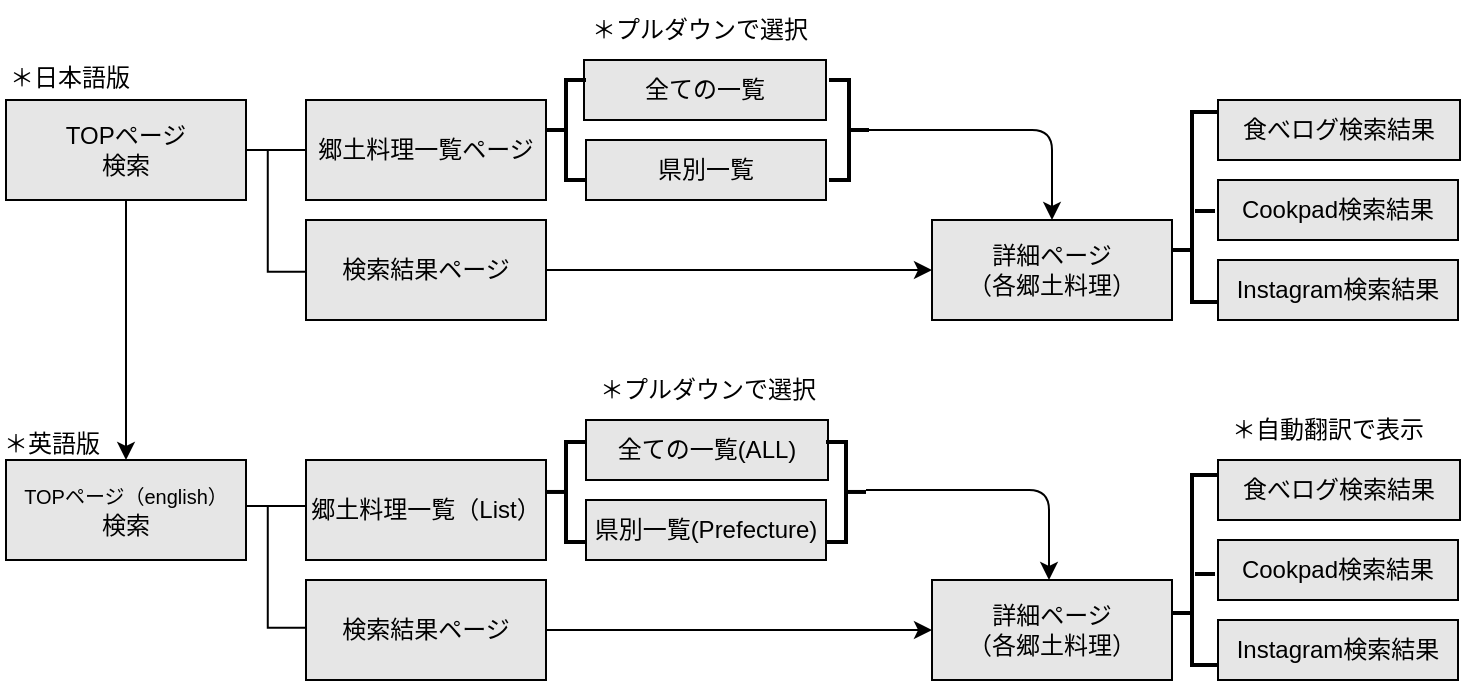 <mxfile>
    <diagram id="snD6XElMWXht5MhWhd8v" name="ページ1">
        <mxGraphModel dx="563" dy="541" grid="1" gridSize="10" guides="1" tooltips="1" connect="1" arrows="1" fold="1" page="1" pageScale="1" pageWidth="1169" pageHeight="827" background="#FFFFFF" math="0" shadow="0">
            <root>
                <mxCell id="0"/>
                <mxCell id="1" parent="0"/>
                <mxCell id="25" style="edgeStyle=none;html=1;fontSize=12;strokeColor=#000000;" parent="1" source="2" target="4" edge="1">
                    <mxGeometry relative="1" as="geometry"/>
                </mxCell>
                <mxCell id="2" value="&lt;font color=&quot;#000000&quot;&gt;TOPページ&lt;br&gt;検索&lt;/font&gt;" style="rounded=0;whiteSpace=wrap;html=1;fillColor=#E6E6E6;strokeColor=#000000;" parent="1" vertex="1">
                    <mxGeometry x="10" y="150" width="120" height="50" as="geometry"/>
                </mxCell>
                <mxCell id="3" value="&lt;font color=&quot;#000000&quot;&gt;郷土料理一覧ページ&lt;/font&gt;" style="rounded=0;whiteSpace=wrap;html=1;fillColor=#E6E6E6;strokeColor=#000000;" parent="1" vertex="1">
                    <mxGeometry x="160" y="150" width="120" height="50" as="geometry"/>
                </mxCell>
                <mxCell id="4" value="&lt;font color=&quot;#000000&quot; style=&quot;&quot;&gt;&lt;span style=&quot;font-size: 10px;&quot;&gt;TOPページ（english）&lt;/span&gt;&lt;br&gt;&lt;font style=&quot;font-size: 12px;&quot;&gt;検索&lt;/font&gt;&lt;/font&gt;" style="rounded=0;whiteSpace=wrap;html=1;fillColor=#E6E6E6;strokeColor=#000000;" parent="1" vertex="1">
                    <mxGeometry x="10" y="330" width="120" height="50" as="geometry"/>
                </mxCell>
                <mxCell id="5" value="&lt;font color=&quot;#000000&quot;&gt;郷土料理一覧（List）&lt;/font&gt;" style="rounded=0;whiteSpace=wrap;html=1;fillColor=#E6E6E6;strokeColor=#000000;" parent="1" vertex="1">
                    <mxGeometry x="160" y="330" width="120" height="50" as="geometry"/>
                </mxCell>
                <mxCell id="45" style="edgeStyle=none;html=1;entryX=0;entryY=0.5;entryDx=0;entryDy=0;fontSize=12;strokeColor=#000000;" parent="1" source="6" target="11" edge="1">
                    <mxGeometry relative="1" as="geometry"/>
                </mxCell>
                <mxCell id="6" value="&lt;font color=&quot;#000000&quot;&gt;検索結果ページ&lt;/font&gt;" style="rounded=0;whiteSpace=wrap;html=1;fillColor=#E6E6E6;strokeColor=#000000;" parent="1" vertex="1">
                    <mxGeometry x="160" y="210" width="120" height="50" as="geometry"/>
                </mxCell>
                <mxCell id="50" style="edgeStyle=none;html=1;entryX=0;entryY=0.5;entryDx=0;entryDy=0;fontSize=12;strokeColor=#000000;" parent="1" source="7" target="17" edge="1">
                    <mxGeometry relative="1" as="geometry"/>
                </mxCell>
                <mxCell id="7" value="&lt;font color=&quot;#000000&quot;&gt;検索結果ページ&lt;/font&gt;" style="rounded=0;whiteSpace=wrap;html=1;fillColor=#E6E6E6;strokeColor=#000000;" parent="1" vertex="1">
                    <mxGeometry x="160" y="390" width="120" height="50" as="geometry"/>
                </mxCell>
                <mxCell id="8" value="&lt;font color=&quot;#000000&quot;&gt;全ての一覧&lt;/font&gt;" style="rounded=0;whiteSpace=wrap;html=1;fillColor=#E6E6E6;strokeColor=#000000;" parent="1" vertex="1">
                    <mxGeometry x="299" y="130" width="121" height="30" as="geometry"/>
                </mxCell>
                <mxCell id="9" value="&lt;font color=&quot;#000000&quot;&gt;県別一覧&lt;/font&gt;" style="rounded=0;whiteSpace=wrap;html=1;fillColor=#E6E6E6;strokeColor=#000000;" parent="1" vertex="1">
                    <mxGeometry x="300" y="170" width="120" height="30" as="geometry"/>
                </mxCell>
                <mxCell id="10" value="&lt;font color=&quot;#000000&quot;&gt;＊プルダウンで選択&lt;/font&gt;" style="text;html=1;strokeColor=none;fillColor=none;align=center;verticalAlign=middle;whiteSpace=wrap;rounded=0;fontSize=12;" parent="1" vertex="1">
                    <mxGeometry x="294" y="100" width="126" height="30" as="geometry"/>
                </mxCell>
                <mxCell id="11" value="&lt;font color=&quot;#000000&quot;&gt;詳細ページ&lt;br&gt;（各郷土料理）&lt;/font&gt;" style="rounded=0;whiteSpace=wrap;html=1;fillColor=#E6E6E6;strokeColor=#000000;" parent="1" vertex="1">
                    <mxGeometry x="473" y="210" width="120" height="50" as="geometry"/>
                </mxCell>
                <mxCell id="12" value="&lt;font color=&quot;#000000&quot;&gt;食べログ検索結果&lt;/font&gt;" style="rounded=0;whiteSpace=wrap;html=1;fillColor=#E6E6E6;strokeColor=#000000;" parent="1" vertex="1">
                    <mxGeometry x="616" y="150" width="121" height="30" as="geometry"/>
                </mxCell>
                <mxCell id="66" value="" style="edgeStyle=none;html=1;fontSize=12;" parent="1" source="13" target="60" edge="1">
                    <mxGeometry relative="1" as="geometry"/>
                </mxCell>
                <mxCell id="13" value="&lt;font color=&quot;#000000&quot;&gt;Cookpad検索結果&lt;/font&gt;" style="rounded=0;whiteSpace=wrap;html=1;fillColor=#E6E6E6;strokeColor=#000000;" parent="1" vertex="1">
                    <mxGeometry x="616" y="190" width="120" height="30" as="geometry"/>
                </mxCell>
                <mxCell id="14" value="&lt;font color=&quot;#000000&quot;&gt;Instagram検索結果&lt;/font&gt;" style="rounded=0;whiteSpace=wrap;html=1;fillColor=#E6E6E6;strokeColor=#000000;" parent="1" vertex="1">
                    <mxGeometry x="616" y="230" width="120" height="30" as="geometry"/>
                </mxCell>
                <mxCell id="15" value="&lt;font color=&quot;#000000&quot;&gt;全ての一覧(ALL)&lt;/font&gt;" style="rounded=0;whiteSpace=wrap;html=1;fillColor=#E6E6E6;strokeColor=#000000;" parent="1" vertex="1">
                    <mxGeometry x="300" y="310" width="121" height="30" as="geometry"/>
                </mxCell>
                <mxCell id="16" value="&lt;font color=&quot;#000000&quot;&gt;県別一覧(Prefecture)&lt;/font&gt;" style="rounded=0;whiteSpace=wrap;html=1;fillColor=#E6E6E6;strokeColor=#000000;" parent="1" vertex="1">
                    <mxGeometry x="300" y="350" width="120" height="30" as="geometry"/>
                </mxCell>
                <mxCell id="17" value="&lt;font color=&quot;#000000&quot;&gt;詳細ページ&lt;br&gt;（各郷土料理）&lt;/font&gt;" style="rounded=0;whiteSpace=wrap;html=1;fillColor=#E6E6E6;strokeColor=#000000;" parent="1" vertex="1">
                    <mxGeometry x="473" y="390" width="120" height="50" as="geometry"/>
                </mxCell>
                <mxCell id="18" value="&lt;font color=&quot;#000000&quot;&gt;食べログ検索結果&lt;/font&gt;" style="rounded=0;whiteSpace=wrap;html=1;fillColor=#E6E6E6;strokeColor=#000000;" parent="1" vertex="1">
                    <mxGeometry x="616" y="330" width="121" height="30" as="geometry"/>
                </mxCell>
                <mxCell id="19" value="&lt;font color=&quot;#000000&quot;&gt;Cookpad検索結果&lt;/font&gt;" style="rounded=0;whiteSpace=wrap;html=1;fillColor=#E6E6E6;strokeColor=#000000;" parent="1" vertex="1">
                    <mxGeometry x="616" y="370" width="120" height="30" as="geometry"/>
                </mxCell>
                <mxCell id="20" value="&lt;font color=&quot;#000000&quot;&gt;Instagram検索結果&lt;/font&gt;" style="rounded=0;whiteSpace=wrap;html=1;fillColor=#E6E6E6;strokeColor=#000000;" parent="1" vertex="1">
                    <mxGeometry x="616" y="410" width="120" height="30" as="geometry"/>
                </mxCell>
                <mxCell id="22" value="＊自動翻訳で表示" style="text;html=1;strokeColor=none;fillColor=none;align=center;verticalAlign=middle;whiteSpace=wrap;rounded=0;fontSize=12;" parent="1" vertex="1">
                    <mxGeometry x="608" y="300" width="126" height="30" as="geometry"/>
                </mxCell>
                <mxCell id="23" value="&lt;font color=&quot;#000000&quot;&gt;＊プルダウンで選択&lt;/font&gt;" style="text;html=1;strokeColor=none;fillColor=none;align=center;verticalAlign=middle;whiteSpace=wrap;rounded=0;fontSize=12;" parent="1" vertex="1">
                    <mxGeometry x="297.5" y="280" width="126" height="30" as="geometry"/>
                </mxCell>
                <mxCell id="30" value="" style="endArrow=none;html=1;fontSize=12;exitX=1;exitY=0.5;exitDx=0;exitDy=0;entryX=0;entryY=0.5;entryDx=0;entryDy=0;strokeColor=#000000;" parent="1" source="2" target="3" edge="1">
                    <mxGeometry width="50" height="50" relative="1" as="geometry">
                        <mxPoint x="200" y="320" as="sourcePoint"/>
                        <mxPoint x="250" y="270" as="targetPoint"/>
                    </mxGeometry>
                </mxCell>
                <mxCell id="32" value="" style="shape=partialRectangle;whiteSpace=wrap;html=1;bottom=0;right=0;fillColor=none;fontSize=12;rotation=90;direction=west;strokeColor=#000000;" parent="1" vertex="1">
                    <mxGeometry x="120" y="195.98" width="60.81" height="19.04" as="geometry"/>
                </mxCell>
                <mxCell id="37" value="" style="endArrow=none;html=1;fontSize=12;exitX=1;exitY=0.5;exitDx=0;exitDy=0;entryX=0;entryY=0.5;entryDx=0;entryDy=0;strokeColor=#000000;" parent="1" edge="1">
                    <mxGeometry width="50" height="50" relative="1" as="geometry">
                        <mxPoint x="130" y="353" as="sourcePoint"/>
                        <mxPoint x="160" y="353" as="targetPoint"/>
                    </mxGeometry>
                </mxCell>
                <mxCell id="38" value="" style="shape=partialRectangle;whiteSpace=wrap;html=1;bottom=0;right=0;fillColor=none;fontSize=12;rotation=90;direction=west;strokeColor=#000000;" parent="1" vertex="1">
                    <mxGeometry x="120" y="373.98" width="60.81" height="19.04" as="geometry"/>
                </mxCell>
                <mxCell id="41" value="" style="strokeWidth=2;html=1;shape=mxgraph.flowchart.annotation_2;align=left;labelPosition=right;pointerEvents=1;fontSize=12;strokeColor=#000000;" parent="1" vertex="1">
                    <mxGeometry x="280" y="140" width="20" height="50" as="geometry"/>
                </mxCell>
                <mxCell id="46" style="edgeStyle=none;html=1;exitX=0;exitY=0.5;exitDx=0;exitDy=0;exitPerimeter=0;fontSize=12;strokeColor=#000000;" parent="1" source="42" target="11" edge="1">
                    <mxGeometry relative="1" as="geometry">
                        <mxPoint x="520" y="165.667" as="targetPoint"/>
                        <Array as="points">
                            <mxPoint x="533" y="165"/>
                        </Array>
                    </mxGeometry>
                </mxCell>
                <mxCell id="42" value="" style="strokeWidth=2;html=1;shape=mxgraph.flowchart.annotation_2;align=left;labelPosition=right;pointerEvents=1;fontSize=12;direction=west;strokeColor=#000000;" parent="1" vertex="1">
                    <mxGeometry x="421.5" y="140" width="20" height="50" as="geometry"/>
                </mxCell>
                <mxCell id="51" value="" style="strokeWidth=2;html=1;shape=mxgraph.flowchart.annotation_2;align=left;labelPosition=right;pointerEvents=1;fontSize=12;strokeColor=#000000;" parent="1" vertex="1">
                    <mxGeometry x="280" y="320.98" width="20" height="50" as="geometry"/>
                </mxCell>
                <mxCell id="56" value="" style="strokeWidth=2;html=1;shape=mxgraph.flowchart.annotation_2;align=left;labelPosition=right;pointerEvents=1;fontSize=12;direction=west;strokeColor=#000000;" parent="1" vertex="1">
                    <mxGeometry x="420" y="320.98" width="20" height="50" as="geometry"/>
                </mxCell>
                <mxCell id="57" style="edgeStyle=none;html=1;exitX=0;exitY=0.5;exitDx=0;exitDy=0;exitPerimeter=0;fontSize=12;strokeColor=#000000;" parent="1" edge="1">
                    <mxGeometry relative="1" as="geometry">
                        <mxPoint x="531.5" y="390" as="targetPoint"/>
                        <mxPoint x="440" y="345" as="sourcePoint"/>
                        <Array as="points">
                            <mxPoint x="531.5" y="345"/>
                        </Array>
                    </mxGeometry>
                </mxCell>
                <mxCell id="60" value="" style="strokeWidth=2;html=1;shape=mxgraph.flowchart.annotation_1;align=left;pointerEvents=1;fontSize=12;strokeColor=#000000;" parent="1" vertex="1">
                    <mxGeometry x="603" y="156" width="13" height="95" as="geometry"/>
                </mxCell>
                <mxCell id="68" value="" style="line;strokeWidth=2;html=1;fontSize=12;strokeColor=#000000;" parent="1" vertex="1">
                    <mxGeometry x="604.5" y="200.5" width="10" height="10" as="geometry"/>
                </mxCell>
                <mxCell id="69" value="" style="line;strokeWidth=2;html=1;fontSize=12;strokeColor=#000000;" parent="1" vertex="1">
                    <mxGeometry x="593" y="220" width="10" height="10" as="geometry"/>
                </mxCell>
                <mxCell id="70" value="" style="strokeWidth=2;html=1;shape=mxgraph.flowchart.annotation_1;align=left;pointerEvents=1;fontSize=12;strokeColor=#000000;" parent="1" vertex="1">
                    <mxGeometry x="603" y="337.5" width="13" height="95" as="geometry"/>
                </mxCell>
                <mxCell id="71" value="" style="line;strokeWidth=2;html=1;fontSize=12;strokeColor=#000000;" parent="1" vertex="1">
                    <mxGeometry x="604.5" y="382" width="10" height="10" as="geometry"/>
                </mxCell>
                <mxCell id="72" value="" style="line;strokeWidth=2;html=1;fontSize=12;strokeColor=#000000;" parent="1" vertex="1">
                    <mxGeometry x="593" y="401.5" width="10" height="10" as="geometry"/>
                </mxCell>
                <mxCell id="73" value="&lt;pre&gt;&lt;font color=&quot;#000000&quot;&gt;＊日本語版&lt;/font&gt;&lt;/pre&gt;" style="text;html=1;strokeColor=none;fillColor=none;align=left;verticalAlign=middle;whiteSpace=wrap;rounded=0;fontSize=12;" parent="1" vertex="1">
                    <mxGeometry x="10" y="124" width="126" height="30" as="geometry"/>
                </mxCell>
                <mxCell id="74" value="&lt;font color=&quot;#000000&quot;&gt;＊英語版&lt;/font&gt;" style="text;html=1;strokeColor=none;fillColor=none;align=left;verticalAlign=middle;whiteSpace=wrap;rounded=0;fontSize=12;" parent="1" vertex="1">
                    <mxGeometry x="7" y="306.5" width="126" height="30" as="geometry"/>
                </mxCell>
            </root>
        </mxGraphModel>
    </diagram>
</mxfile>